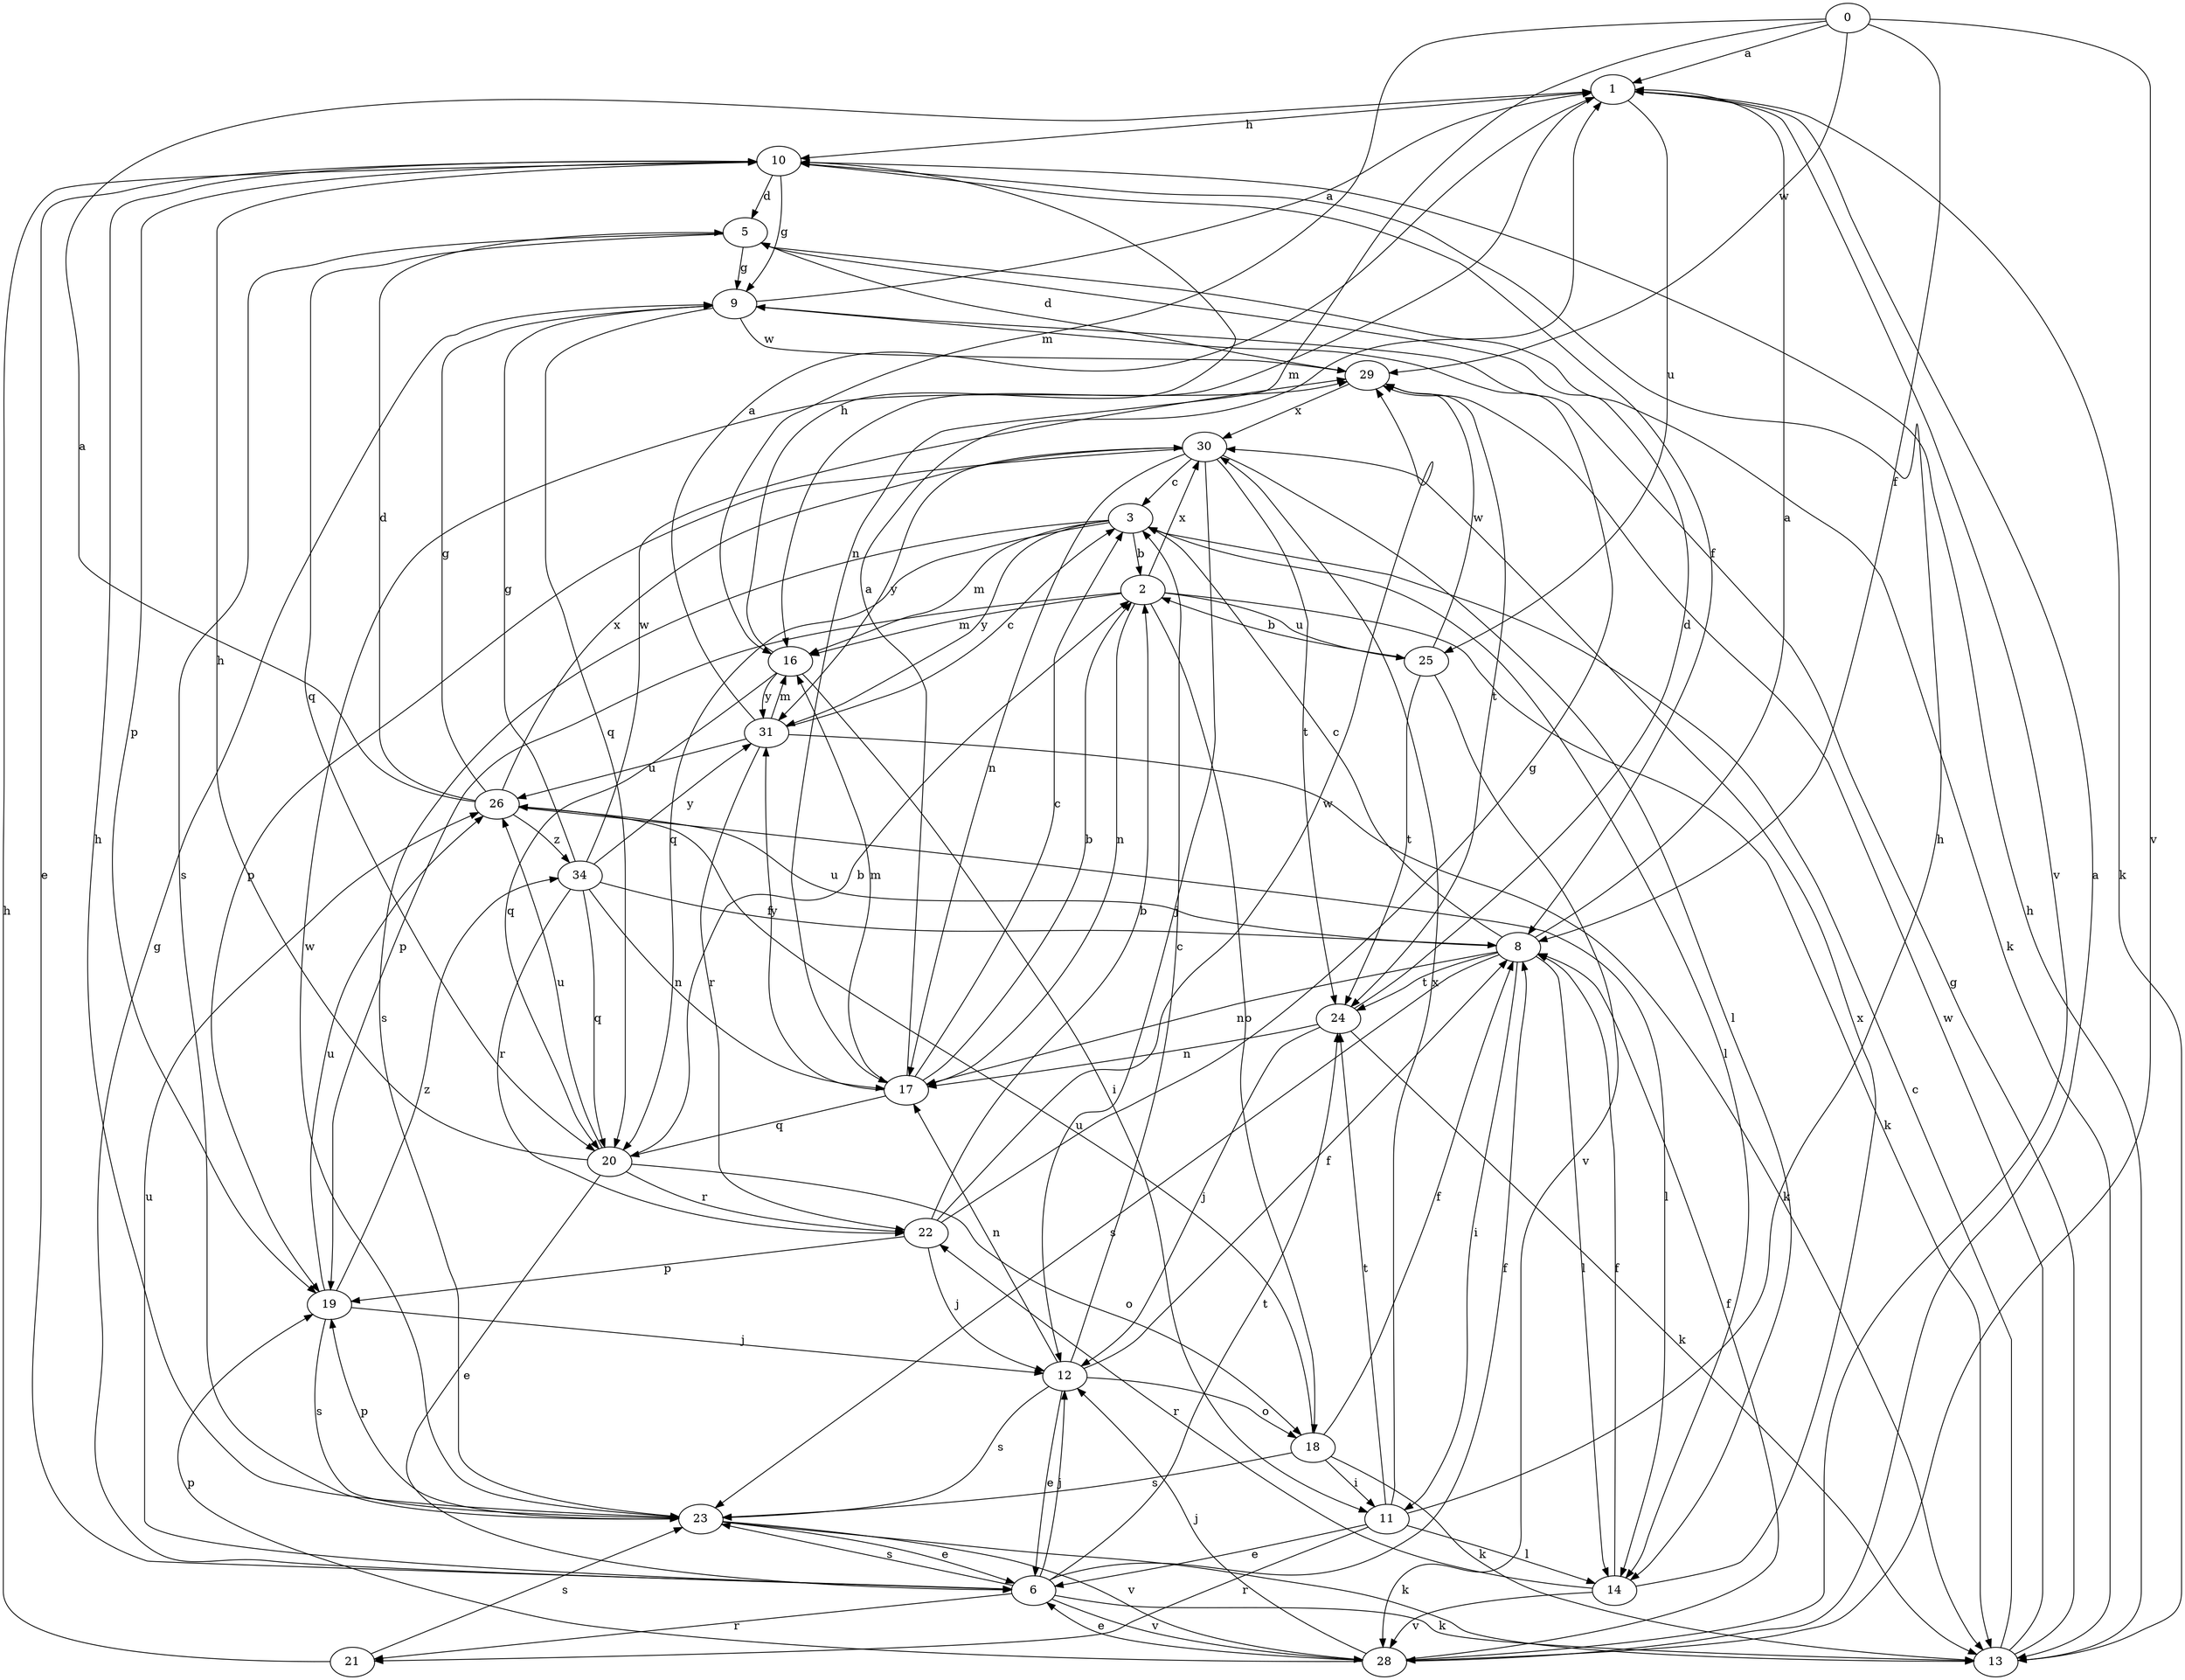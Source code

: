 strict digraph  {
0;
1;
2;
3;
5;
6;
8;
9;
10;
11;
12;
13;
14;
16;
17;
18;
19;
20;
21;
22;
23;
24;
25;
26;
28;
29;
30;
31;
34;
0 -> 1  [label=a];
0 -> 8  [label=f];
0 -> 16  [label=m];
0 -> 17  [label=n];
0 -> 28  [label=v];
0 -> 29  [label=w];
1 -> 10  [label=h];
1 -> 13  [label=k];
1 -> 16  [label=m];
1 -> 25  [label=u];
1 -> 28  [label=v];
2 -> 13  [label=k];
2 -> 16  [label=m];
2 -> 17  [label=n];
2 -> 18  [label=o];
2 -> 19  [label=p];
2 -> 25  [label=u];
2 -> 30  [label=x];
3 -> 2  [label=b];
3 -> 14  [label=l];
3 -> 16  [label=m];
3 -> 20  [label=q];
3 -> 23  [label=s];
3 -> 31  [label=y];
5 -> 9  [label=g];
5 -> 13  [label=k];
5 -> 20  [label=q];
5 -> 23  [label=s];
6 -> 8  [label=f];
6 -> 9  [label=g];
6 -> 12  [label=j];
6 -> 13  [label=k];
6 -> 21  [label=r];
6 -> 23  [label=s];
6 -> 24  [label=t];
6 -> 26  [label=u];
6 -> 28  [label=v];
8 -> 1  [label=a];
8 -> 3  [label=c];
8 -> 11  [label=i];
8 -> 14  [label=l];
8 -> 17  [label=n];
8 -> 23  [label=s];
8 -> 24  [label=t];
8 -> 26  [label=u];
9 -> 1  [label=a];
9 -> 20  [label=q];
9 -> 29  [label=w];
10 -> 5  [label=d];
10 -> 6  [label=e];
10 -> 8  [label=f];
10 -> 9  [label=g];
10 -> 19  [label=p];
11 -> 6  [label=e];
11 -> 10  [label=h];
11 -> 14  [label=l];
11 -> 21  [label=r];
11 -> 24  [label=t];
11 -> 30  [label=x];
12 -> 3  [label=c];
12 -> 6  [label=e];
12 -> 8  [label=f];
12 -> 17  [label=n];
12 -> 18  [label=o];
12 -> 23  [label=s];
13 -> 3  [label=c];
13 -> 9  [label=g];
13 -> 10  [label=h];
13 -> 29  [label=w];
14 -> 8  [label=f];
14 -> 22  [label=r];
14 -> 28  [label=v];
14 -> 30  [label=x];
16 -> 10  [label=h];
16 -> 11  [label=i];
16 -> 20  [label=q];
16 -> 31  [label=y];
17 -> 1  [label=a];
17 -> 2  [label=b];
17 -> 3  [label=c];
17 -> 16  [label=m];
17 -> 20  [label=q];
17 -> 31  [label=y];
18 -> 8  [label=f];
18 -> 11  [label=i];
18 -> 13  [label=k];
18 -> 23  [label=s];
18 -> 26  [label=u];
19 -> 12  [label=j];
19 -> 23  [label=s];
19 -> 26  [label=u];
19 -> 34  [label=z];
20 -> 2  [label=b];
20 -> 6  [label=e];
20 -> 10  [label=h];
20 -> 18  [label=o];
20 -> 22  [label=r];
20 -> 26  [label=u];
21 -> 10  [label=h];
21 -> 23  [label=s];
22 -> 2  [label=b];
22 -> 9  [label=g];
22 -> 12  [label=j];
22 -> 19  [label=p];
22 -> 29  [label=w];
23 -> 6  [label=e];
23 -> 10  [label=h];
23 -> 13  [label=k];
23 -> 19  [label=p];
23 -> 28  [label=v];
23 -> 29  [label=w];
24 -> 5  [label=d];
24 -> 12  [label=j];
24 -> 13  [label=k];
24 -> 17  [label=n];
25 -> 2  [label=b];
25 -> 24  [label=t];
25 -> 28  [label=v];
25 -> 29  [label=w];
26 -> 1  [label=a];
26 -> 5  [label=d];
26 -> 9  [label=g];
26 -> 14  [label=l];
26 -> 30  [label=x];
26 -> 34  [label=z];
28 -> 1  [label=a];
28 -> 6  [label=e];
28 -> 8  [label=f];
28 -> 12  [label=j];
28 -> 19  [label=p];
29 -> 5  [label=d];
29 -> 24  [label=t];
29 -> 30  [label=x];
30 -> 3  [label=c];
30 -> 12  [label=j];
30 -> 14  [label=l];
30 -> 17  [label=n];
30 -> 19  [label=p];
30 -> 24  [label=t];
30 -> 31  [label=y];
31 -> 1  [label=a];
31 -> 3  [label=c];
31 -> 13  [label=k];
31 -> 16  [label=m];
31 -> 22  [label=r];
31 -> 26  [label=u];
34 -> 8  [label=f];
34 -> 9  [label=g];
34 -> 17  [label=n];
34 -> 20  [label=q];
34 -> 22  [label=r];
34 -> 29  [label=w];
34 -> 31  [label=y];
}
